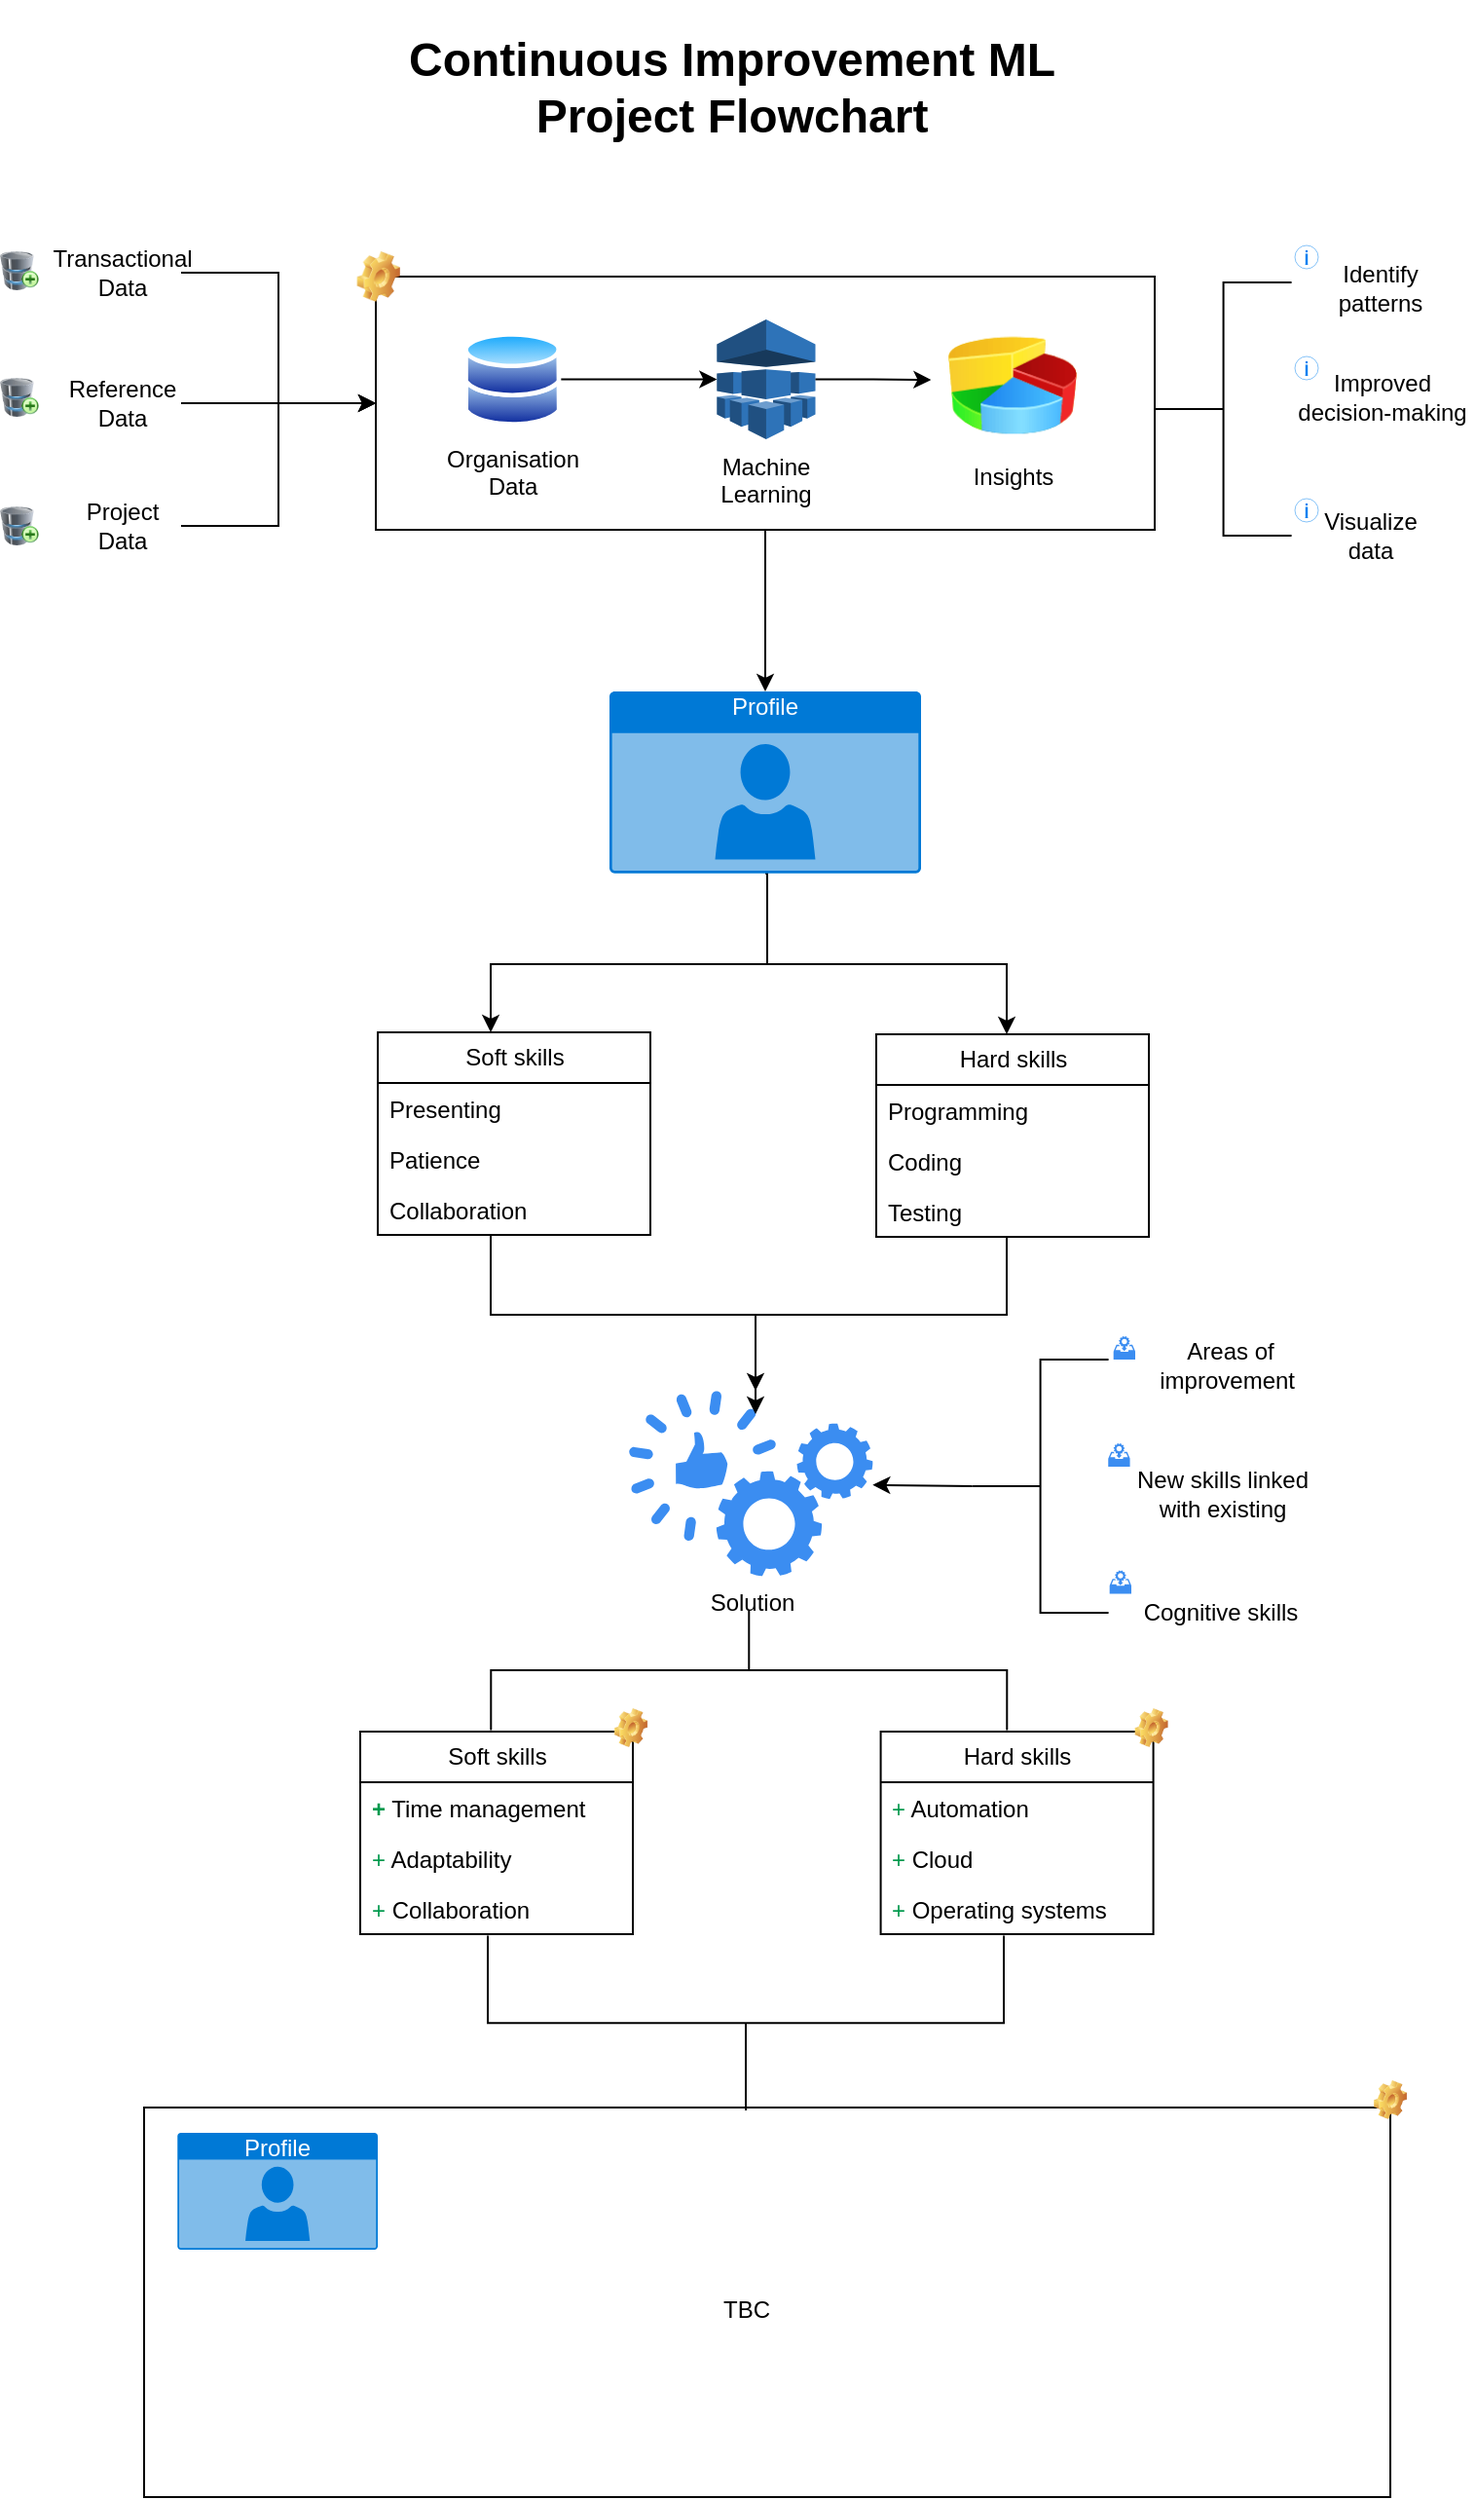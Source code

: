 <mxfile>
    <diagram name="High-Level-Flowchat" id="2YBvvXClWsGukQMizWep">
        <mxGraphModel dx="2532" dy="1582" grid="1" gridSize="10" guides="1" tooltips="1" connect="1" arrows="1" fold="1" page="1" pageScale="1" pageWidth="827" pageHeight="1169" background="#ffffff" math="0" shadow="0">
            <root>
                <mxCell id="0"/>
                <mxCell id="1" parent="0"/>
                <mxCell id="OfxfBpNntlx1tqYd5shY-1" value="" style="rounded=0;whiteSpace=wrap;html=1;fillColor=none;" parent="1" vertex="1">
                    <mxGeometry x="232" y="227" width="400" height="130" as="geometry"/>
                </mxCell>
                <mxCell id="SCWPvQQhRMh5vSyVo1Tb-8" value="&lt;h1&gt;Continuous Improvement ML Project Flowchart&lt;/h1&gt;" style="text;html=1;strokeColor=none;fillColor=none;align=center;verticalAlign=middle;whiteSpace=wrap;rounded=0;" parent="1" vertex="1">
                    <mxGeometry x="210.29" y="100" width="410" height="60" as="geometry"/>
                </mxCell>
                <mxCell id="OfxfBpNntlx1tqYd5shY-20" style="edgeStyle=orthogonalEdgeStyle;rounded=0;orthogonalLoop=1;jettySize=auto;html=1;" parent="1" source="SCWPvQQhRMh5vSyVo1Tb-9" target="OfxfBpNntlx1tqYd5shY-16" edge="1">
                    <mxGeometry relative="1" as="geometry">
                        <Array as="points">
                            <mxPoint x="433" y="580"/>
                            <mxPoint x="291" y="580"/>
                        </Array>
                    </mxGeometry>
                </mxCell>
                <mxCell id="OfxfBpNntlx1tqYd5shY-34" style="edgeStyle=orthogonalEdgeStyle;rounded=0;orthogonalLoop=1;jettySize=auto;html=1;exitX=0.5;exitY=1;exitDx=0;exitDy=0;exitPerimeter=0;" parent="1" source="SCWPvQQhRMh5vSyVo1Tb-9" target="OfxfBpNntlx1tqYd5shY-30" edge="1">
                    <mxGeometry relative="1" as="geometry">
                        <Array as="points">
                            <mxPoint x="433" y="533"/>
                            <mxPoint x="433" y="580"/>
                            <mxPoint x="556" y="580"/>
                        </Array>
                    </mxGeometry>
                </mxCell>
                <mxCell id="SCWPvQQhRMh5vSyVo1Tb-9" value="Profile" style="html=1;whiteSpace=wrap;strokeColor=none;fillColor=#0079D6;labelPosition=center;verticalLabelPosition=middle;verticalAlign=top;align=center;fontSize=12;outlineConnect=0;spacingTop=-6;fontColor=#FFFFFF;sketch=0;shape=mxgraph.sitemap.profile;" parent="1" vertex="1">
                    <mxGeometry x="352" y="440" width="160" height="93.33" as="geometry"/>
                </mxCell>
                <mxCell id="OfxfBpNntlx1tqYd5shY-2" style="edgeStyle=orthogonalEdgeStyle;rounded=0;orthogonalLoop=1;jettySize=auto;html=1;entryX=0.5;entryY=0;entryDx=0;entryDy=0;entryPerimeter=0;" parent="1" source="OfxfBpNntlx1tqYd5shY-1" target="SCWPvQQhRMh5vSyVo1Tb-9" edge="1">
                    <mxGeometry relative="1" as="geometry"/>
                </mxCell>
                <mxCell id="OfxfBpNntlx1tqYd5shY-7" style="edgeStyle=orthogonalEdgeStyle;rounded=0;orthogonalLoop=1;jettySize=auto;html=1;entryX=0;entryY=0.5;entryDx=0;entryDy=0;" parent="1" source="OfxfBpNntlx1tqYd5shY-4" target="OfxfBpNntlx1tqYd5shY-1" edge="1">
                    <mxGeometry relative="1" as="geometry"/>
                </mxCell>
                <mxCell id="OfxfBpNntlx1tqYd5shY-4" value="Transactional Data" style="text;html=1;strokeColor=none;fillColor=none;align=center;verticalAlign=middle;whiteSpace=wrap;rounded=0;" parent="1" vertex="1">
                    <mxGeometry x="72" y="210" width="60" height="30" as="geometry"/>
                </mxCell>
                <mxCell id="OfxfBpNntlx1tqYd5shY-8" style="edgeStyle=orthogonalEdgeStyle;rounded=0;orthogonalLoop=1;jettySize=auto;html=1;entryX=0;entryY=0.5;entryDx=0;entryDy=0;" parent="1" source="OfxfBpNntlx1tqYd5shY-5" target="OfxfBpNntlx1tqYd5shY-1" edge="1">
                    <mxGeometry relative="1" as="geometry"/>
                </mxCell>
                <mxCell id="OfxfBpNntlx1tqYd5shY-5" value="Reference Data" style="text;html=1;strokeColor=none;fillColor=none;align=center;verticalAlign=middle;whiteSpace=wrap;rounded=0;" parent="1" vertex="1">
                    <mxGeometry x="72" y="277" width="60" height="30" as="geometry"/>
                </mxCell>
                <mxCell id="OfxfBpNntlx1tqYd5shY-9" style="edgeStyle=orthogonalEdgeStyle;rounded=0;orthogonalLoop=1;jettySize=auto;html=1;entryX=0;entryY=0.5;entryDx=0;entryDy=0;" parent="1" source="OfxfBpNntlx1tqYd5shY-6" target="OfxfBpNntlx1tqYd5shY-1" edge="1">
                    <mxGeometry relative="1" as="geometry"/>
                </mxCell>
                <mxCell id="OfxfBpNntlx1tqYd5shY-6" value="Project&lt;br&gt;Data" style="text;html=1;strokeColor=none;fillColor=none;align=center;verticalAlign=middle;whiteSpace=wrap;rounded=0;" parent="1" vertex="1">
                    <mxGeometry x="72" y="340" width="60" height="30" as="geometry"/>
                </mxCell>
                <mxCell id="OfxfBpNntlx1tqYd5shY-16" value="Soft skills" style="swimlane;fontStyle=0;childLayout=stackLayout;horizontal=1;startSize=26;fillColor=none;horizontalStack=0;resizeParent=1;resizeParentMax=0;resizeLast=0;collapsible=1;marginBottom=0;html=1;" parent="1" vertex="1">
                    <mxGeometry x="233" y="615" width="140" height="104" as="geometry"/>
                </mxCell>
                <mxCell id="OfxfBpNntlx1tqYd5shY-17" value="Presenting" style="text;strokeColor=none;fillColor=none;align=left;verticalAlign=top;spacingLeft=4;spacingRight=4;overflow=hidden;rotatable=0;points=[[0,0.5],[1,0.5]];portConstraint=eastwest;whiteSpace=wrap;html=1;" parent="OfxfBpNntlx1tqYd5shY-16" vertex="1">
                    <mxGeometry y="26" width="140" height="26" as="geometry"/>
                </mxCell>
                <mxCell id="OfxfBpNntlx1tqYd5shY-19" value="Patience" style="text;strokeColor=none;fillColor=none;align=left;verticalAlign=top;spacingLeft=4;spacingRight=4;overflow=hidden;rotatable=0;points=[[0,0.5],[1,0.5]];portConstraint=eastwest;whiteSpace=wrap;html=1;" parent="OfxfBpNntlx1tqYd5shY-16" vertex="1">
                    <mxGeometry y="52" width="140" height="26" as="geometry"/>
                </mxCell>
                <mxCell id="OfxfBpNntlx1tqYd5shY-18" value="Collaboration" style="text;strokeColor=none;fillColor=none;align=left;verticalAlign=top;spacingLeft=4;spacingRight=4;overflow=hidden;rotatable=0;points=[[0,0.5],[1,0.5]];portConstraint=eastwest;whiteSpace=wrap;html=1;" parent="OfxfBpNntlx1tqYd5shY-16" vertex="1">
                    <mxGeometry y="78" width="140" height="26" as="geometry"/>
                </mxCell>
                <mxCell id="OfxfBpNntlx1tqYd5shY-30" value="&lt;div&gt;Hard skills&lt;/div&gt;" style="swimlane;fontStyle=0;childLayout=stackLayout;horizontal=1;startSize=26;fillColor=none;horizontalStack=0;resizeParent=1;resizeParentMax=0;resizeLast=0;collapsible=1;marginBottom=0;html=1;" parent="1" vertex="1">
                    <mxGeometry x="489" y="616" width="140" height="104" as="geometry"/>
                </mxCell>
                <mxCell id="OfxfBpNntlx1tqYd5shY-31" value="Programming" style="text;strokeColor=none;fillColor=none;align=left;verticalAlign=top;spacingLeft=4;spacingRight=4;overflow=hidden;rotatable=0;points=[[0,0.5],[1,0.5]];portConstraint=eastwest;whiteSpace=wrap;html=1;" parent="OfxfBpNntlx1tqYd5shY-30" vertex="1">
                    <mxGeometry y="26" width="140" height="26" as="geometry"/>
                </mxCell>
                <mxCell id="OfxfBpNntlx1tqYd5shY-32" value="Coding" style="text;strokeColor=none;fillColor=none;align=left;verticalAlign=top;spacingLeft=4;spacingRight=4;overflow=hidden;rotatable=0;points=[[0,0.5],[1,0.5]];portConstraint=eastwest;whiteSpace=wrap;html=1;" parent="OfxfBpNntlx1tqYd5shY-30" vertex="1">
                    <mxGeometry y="52" width="140" height="26" as="geometry"/>
                </mxCell>
                <mxCell id="OfxfBpNntlx1tqYd5shY-33" value="Testing" style="text;strokeColor=none;fillColor=none;align=left;verticalAlign=top;spacingLeft=4;spacingRight=4;overflow=hidden;rotatable=0;points=[[0,0.5],[1,0.5]];portConstraint=eastwest;whiteSpace=wrap;html=1;" parent="OfxfBpNntlx1tqYd5shY-30" vertex="1">
                    <mxGeometry y="78" width="140" height="26" as="geometry"/>
                </mxCell>
                <mxCell id="OfxfBpNntlx1tqYd5shY-35" value="Solution" style="sketch=0;html=1;aspect=fixed;strokeColor=none;shadow=0;fillColor=#3B8DF1;verticalAlign=top;labelPosition=center;verticalLabelPosition=bottom;shape=mxgraph.gcp2.capabilities" parent="1" vertex="1">
                    <mxGeometry x="362" y="799" width="125.29" height="95.22" as="geometry"/>
                </mxCell>
                <mxCell id="OfxfBpNntlx1tqYd5shY-36" style="edgeStyle=orthogonalEdgeStyle;rounded=0;orthogonalLoop=1;jettySize=auto;html=1;" parent="1" source="OfxfBpNntlx1tqYd5shY-16" target="OfxfBpNntlx1tqYd5shY-35" edge="1">
                    <mxGeometry relative="1" as="geometry">
                        <Array as="points">
                            <mxPoint x="291" y="760"/>
                            <mxPoint x="427" y="760"/>
                        </Array>
                    </mxGeometry>
                </mxCell>
                <mxCell id="OfxfBpNntlx1tqYd5shY-37" style="edgeStyle=orthogonalEdgeStyle;rounded=0;orthogonalLoop=1;jettySize=auto;html=1;" parent="1" source="OfxfBpNntlx1tqYd5shY-30" edge="1">
                    <mxGeometry relative="1" as="geometry">
                        <mxPoint x="427" y="811" as="targetPoint"/>
                        <Array as="points">
                            <mxPoint x="556" y="760"/>
                            <mxPoint x="427" y="760"/>
                        </Array>
                    </mxGeometry>
                </mxCell>
                <mxCell id="17" value="Identify patterns" style="text;html=1;strokeColor=none;fillColor=none;align=center;verticalAlign=middle;whiteSpace=wrap;rounded=0;" parent="1" vertex="1">
                    <mxGeometry x="718" y="218" width="60" height="30" as="geometry"/>
                </mxCell>
                <mxCell id="18" value="Improved decision-making" style="text;html=1;strokeColor=none;fillColor=none;align=center;verticalAlign=middle;whiteSpace=wrap;rounded=0;" parent="1" vertex="1">
                    <mxGeometry x="702" y="274" width="94" height="30" as="geometry"/>
                </mxCell>
                <mxCell id="20" value="Visualize data" style="text;html=1;strokeColor=none;fillColor=none;align=center;verticalAlign=middle;whiteSpace=wrap;rounded=0;" parent="1" vertex="1">
                    <mxGeometry x="713" y="345" width="60" height="30" as="geometry"/>
                </mxCell>
                <mxCell id="22" value="" style="strokeWidth=1;html=1;shape=mxgraph.flowchart.annotation_2;align=left;labelPosition=right;pointerEvents=1;shadow=0;" parent="1" vertex="1">
                    <mxGeometry x="632.29" y="230" width="70" height="130" as="geometry"/>
                </mxCell>
                <mxCell id="23" value="" style="html=1;verticalLabelPosition=bottom;labelBackgroundColor=#ffffff;verticalAlign=top;shadow=0;dashed=0;strokeWidth=2;shape=mxgraph.ios7.misc.info;strokeColor=#0080f0;sketch=0;" parent="1" vertex="1">
                    <mxGeometry x="704" y="211" width="12" height="12" as="geometry"/>
                </mxCell>
                <mxCell id="24" value="" style="html=1;verticalLabelPosition=bottom;labelBackgroundColor=#ffffff;verticalAlign=top;shadow=0;dashed=0;strokeWidth=2;shape=mxgraph.ios7.misc.info;strokeColor=#0080f0;sketch=0;" parent="1" vertex="1">
                    <mxGeometry x="704" y="268" width="12" height="12" as="geometry"/>
                </mxCell>
                <mxCell id="25" value="" style="html=1;verticalLabelPosition=bottom;labelBackgroundColor=#ffffff;verticalAlign=top;shadow=0;dashed=0;strokeWidth=2;shape=mxgraph.ios7.misc.info;strokeColor=#0080f0;sketch=0;" parent="1" vertex="1">
                    <mxGeometry x="704" y="341" width="12" height="12" as="geometry"/>
                </mxCell>
                <mxCell id="28" value="" style="image;html=1;image=img/lib/clip_art/computers/Database_Add_128x128.png;shadow=0;sketch=0;strokeWidth=1;" parent="1" vertex="1">
                    <mxGeometry x="39" y="214" width="20" height="20" as="geometry"/>
                </mxCell>
                <mxCell id="29" value="" style="image;html=1;image=img/lib/clip_art/computers/Database_Add_128x128.png;shadow=0;sketch=0;strokeWidth=1;" parent="1" vertex="1">
                    <mxGeometry x="39" y="279" width="20" height="20" as="geometry"/>
                </mxCell>
                <mxCell id="30" value="" style="image;html=1;image=img/lib/clip_art/computers/Database_Add_128x128.png;shadow=0;sketch=0;strokeWidth=1;" parent="1" vertex="1">
                    <mxGeometry x="39" y="345" width="20" height="20" as="geometry"/>
                </mxCell>
                <mxCell id="OfxfBpNntlx1tqYd5shY-15" value="" style="shape=image;html=1;verticalLabelPosition=bottom;verticalAlign=top;imageAspect=1;aspect=fixed;image=img/clipart/Gear_128x128.png" parent="1" vertex="1">
                    <mxGeometry x="222.29" y="214" width="22.17" height="26" as="geometry"/>
                </mxCell>
                <mxCell id="SCWPvQQhRMh5vSyVo1Tb-1" value="Organisation&lt;br&gt;Data" style="image;aspect=fixed;perimeter=ellipsePerimeter;html=1;align=center;shadow=0;dashed=0;spacingTop=3;image=img/lib/active_directory/databases.svg;labelBackgroundColor=none;" parent="1" vertex="1">
                    <mxGeometry x="277.16" y="255.25" width="50" height="49" as="geometry"/>
                </mxCell>
                <mxCell id="SCWPvQQhRMh5vSyVo1Tb-3" value="Machine&lt;br&gt;Learning" style="outlineConnect=0;dashed=0;verticalLabelPosition=bottom;verticalAlign=top;align=center;html=1;shape=mxgraph.aws3.machine_learning;fillColor=#2E73B8;gradientColor=none;" parent="1" vertex="1">
                    <mxGeometry x="407.16" y="249" width="50.59" height="61.5" as="geometry"/>
                </mxCell>
                <mxCell id="SCWPvQQhRMh5vSyVo1Tb-2" style="edgeStyle=orthogonalEdgeStyle;rounded=0;orthogonalLoop=1;jettySize=auto;html=1;entryX=0;entryY=0.5;entryDx=0;entryDy=0;entryPerimeter=0;" parent="1" source="SCWPvQQhRMh5vSyVo1Tb-1" target="SCWPvQQhRMh5vSyVo1Tb-3" edge="1">
                    <mxGeometry relative="1" as="geometry">
                        <mxPoint x="407.16" y="280.25" as="targetPoint"/>
                    </mxGeometry>
                </mxCell>
                <mxCell id="SCWPvQQhRMh5vSyVo1Tb-5" style="edgeStyle=orthogonalEdgeStyle;rounded=0;orthogonalLoop=1;jettySize=auto;html=1;entryX=0;entryY=0.5;entryDx=0;entryDy=0;" parent="1" source="SCWPvQQhRMh5vSyVo1Tb-3" edge="1">
                    <mxGeometry relative="1" as="geometry">
                        <mxPoint x="517.16" y="280.0" as="targetPoint"/>
                    </mxGeometry>
                </mxCell>
                <mxCell id="32" value="Soft skills" style="swimlane;fontStyle=0;childLayout=stackLayout;horizontal=1;startSize=26;fillColor=none;horizontalStack=0;resizeParent=1;resizeParentMax=0;resizeLast=0;collapsible=1;marginBottom=0;html=1;" vertex="1" parent="1">
                    <mxGeometry x="224" y="974" width="140" height="104" as="geometry"/>
                </mxCell>
                <mxCell id="33" value="&lt;font color=&quot;#00994d&quot;&gt;&lt;b&gt;+&lt;/b&gt;&lt;/font&gt; Time management" style="text;strokeColor=none;fillColor=none;align=left;verticalAlign=top;spacingLeft=4;spacingRight=4;overflow=hidden;rotatable=0;points=[[0,0.5],[1,0.5]];portConstraint=eastwest;whiteSpace=wrap;html=1;" vertex="1" parent="32">
                    <mxGeometry y="26" width="140" height="26" as="geometry"/>
                </mxCell>
                <mxCell id="34" value="&lt;font color=&quot;#00994d&quot;&gt;+&lt;/font&gt; Adaptability" style="text;strokeColor=none;fillColor=none;align=left;verticalAlign=top;spacingLeft=4;spacingRight=4;overflow=hidden;rotatable=0;points=[[0,0.5],[1,0.5]];portConstraint=eastwest;whiteSpace=wrap;html=1;" vertex="1" parent="32">
                    <mxGeometry y="52" width="140" height="26" as="geometry"/>
                </mxCell>
                <mxCell id="35" value="&lt;font color=&quot;#00994d&quot;&gt;+&lt;/font&gt; Collaboration" style="text;strokeColor=none;fillColor=none;align=left;verticalAlign=top;spacingLeft=4;spacingRight=4;overflow=hidden;rotatable=0;points=[[0,0.5],[1,0.5]];portConstraint=eastwest;whiteSpace=wrap;html=1;" vertex="1" parent="32">
                    <mxGeometry y="78" width="140" height="26" as="geometry"/>
                </mxCell>
                <mxCell id="36" value="&lt;div&gt;Hard skills&lt;/div&gt;" style="swimlane;fontStyle=0;childLayout=stackLayout;horizontal=1;startSize=26;fillColor=none;horizontalStack=0;resizeParent=1;resizeParentMax=0;resizeLast=0;collapsible=1;marginBottom=0;html=1;" vertex="1" parent="1">
                    <mxGeometry x="491.29" y="974" width="140" height="104" as="geometry"/>
                </mxCell>
                <mxCell id="37" value="&lt;font color=&quot;#00994d&quot;&gt;+&lt;/font&gt; Automation" style="text;strokeColor=none;fillColor=none;align=left;verticalAlign=top;spacingLeft=4;spacingRight=4;overflow=hidden;rotatable=0;points=[[0,0.5],[1,0.5]];portConstraint=eastwest;whiteSpace=wrap;html=1;" vertex="1" parent="36">
                    <mxGeometry y="26" width="140" height="26" as="geometry"/>
                </mxCell>
                <mxCell id="38" value="&lt;font color=&quot;#00994d&quot;&gt;+&lt;/font&gt; Cloud" style="text;strokeColor=none;fillColor=none;align=left;verticalAlign=top;spacingLeft=4;spacingRight=4;overflow=hidden;rotatable=0;points=[[0,0.5],[1,0.5]];portConstraint=eastwest;whiteSpace=wrap;html=1;" vertex="1" parent="36">
                    <mxGeometry y="52" width="140" height="26" as="geometry"/>
                </mxCell>
                <mxCell id="39" value="&lt;font color=&quot;#00994d&quot;&gt;+&lt;/font&gt; Operating systems" style="text;strokeColor=none;fillColor=none;align=left;verticalAlign=top;spacingLeft=4;spacingRight=4;overflow=hidden;rotatable=0;points=[[0,0.5],[1,0.5]];portConstraint=eastwest;whiteSpace=wrap;html=1;" vertex="1" parent="36">
                    <mxGeometry y="78" width="140" height="26" as="geometry"/>
                </mxCell>
                <mxCell id="45" value="" style="strokeWidth=1;html=1;shape=mxgraph.flowchart.annotation_2;align=left;labelPosition=right;pointerEvents=1;rotation=90;" vertex="1" parent="1">
                    <mxGeometry x="392.85" y="810" width="61.58" height="265" as="geometry"/>
                </mxCell>
                <mxCell id="46" value="" style="image;html=1;image=img/lib/clip_art/general/Gear_128x128.png;strokeWidth=1;" vertex="1" parent="1">
                    <mxGeometry x="620.29" y="962" width="20" height="20" as="geometry"/>
                </mxCell>
                <mxCell id="47" value="" style="image;html=1;image=img/lib/clip_art/general/Gear_128x128.png;strokeWidth=1;" vertex="1" parent="1">
                    <mxGeometry x="353.0" y="962" width="20" height="20" as="geometry"/>
                </mxCell>
                <mxCell id="48" value="&lt;font color=&quot;#000000&quot;&gt;Insights&lt;/font&gt;" style="image;html=1;image=img/lib/clip_art/finance/Pie_Chart_128x128.png;strokeWidth=1;fontColor=#00994D;" vertex="1" parent="1">
                    <mxGeometry x="526" y="249.75" width="66" height="66" as="geometry"/>
                </mxCell>
                <mxCell id="50" value="" style="strokeWidth=1;html=1;shape=mxgraph.flowchart.annotation_2;align=left;labelPosition=right;pointerEvents=1;rotation=270;" vertex="1" parent="1">
                    <mxGeometry x="377.11" y="991.1" width="89.79" height="265" as="geometry"/>
                </mxCell>
                <mxCell id="51" value="" style="rounded=0;whiteSpace=wrap;html=1;fillColor=none;" vertex="1" parent="1">
                    <mxGeometry x="113" y="1167" width="640" height="200" as="geometry"/>
                </mxCell>
                <mxCell id="52" value="Profile" style="html=1;whiteSpace=wrap;strokeColor=none;fillColor=#0079D6;labelPosition=center;verticalLabelPosition=middle;verticalAlign=top;align=center;fontSize=12;outlineConnect=0;spacingTop=-6;fontColor=#FFFFFF;sketch=0;shape=mxgraph.sitemap.profile;" vertex="1" parent="1">
                    <mxGeometry x="130.14" y="1180" width="102.86" height="60" as="geometry"/>
                </mxCell>
                <mxCell id="71" value="Areas of improvement&amp;nbsp;" style="text;html=1;strokeColor=none;fillColor=none;align=center;verticalAlign=middle;whiteSpace=wrap;rounded=0;" vertex="1" parent="1">
                    <mxGeometry x="624" y="771" width="94" height="30" as="geometry"/>
                </mxCell>
                <mxCell id="72" value="New skills linked with existing" style="text;html=1;strokeColor=none;fillColor=none;align=center;verticalAlign=middle;whiteSpace=wrap;rounded=0;" vertex="1" parent="1">
                    <mxGeometry x="620.29" y="836.61" width="94" height="30" as="geometry"/>
                </mxCell>
                <mxCell id="73" value="Cognitive skills" style="text;html=1;strokeColor=none;fillColor=none;align=center;verticalAlign=middle;whiteSpace=wrap;rounded=0;" vertex="1" parent="1">
                    <mxGeometry x="619" y="898" width="94" height="30" as="geometry"/>
                </mxCell>
                <mxCell id="80" style="edgeStyle=none;html=1;exitX=0;exitY=0.5;exitDx=0;exitDy=0;exitPerimeter=0;entryX=0.999;entryY=0.508;entryDx=0;entryDy=0;entryPerimeter=0;fontColor=#000000;" edge="1" parent="1" source="74" target="OfxfBpNntlx1tqYd5shY-35">
                    <mxGeometry relative="1" as="geometry"/>
                </mxCell>
                <mxCell id="74" value="" style="strokeWidth=1;html=1;shape=mxgraph.flowchart.annotation_2;align=left;labelPosition=right;pointerEvents=1;shadow=0;" vertex="1" parent="1">
                    <mxGeometry x="538.29" y="783" width="70" height="130" as="geometry"/>
                </mxCell>
                <mxCell id="81" value="" style="sketch=0;html=1;aspect=fixed;strokeColor=none;shadow=0;align=center;verticalAlign=top;fillColor=#3B8DF1;shape=mxgraph.gcp2.data_access;strokeWidth=1;fontColor=#000000;" vertex="1" parent="1">
                    <mxGeometry x="610.84" y="771" width="11.16" height="12" as="geometry"/>
                </mxCell>
                <mxCell id="82" value="" style="sketch=0;html=1;aspect=fixed;strokeColor=none;shadow=0;align=center;verticalAlign=top;fillColor=#3B8DF1;shape=mxgraph.gcp2.data_access;strokeWidth=1;fontColor=#000000;" vertex="1" parent="1">
                    <mxGeometry x="608.13" y="826" width="11.16" height="12" as="geometry"/>
                </mxCell>
                <mxCell id="83" value="" style="sketch=0;html=1;aspect=fixed;strokeColor=none;shadow=0;align=center;verticalAlign=top;fillColor=#3B8DF1;shape=mxgraph.gcp2.data_access;strokeWidth=1;fontColor=#000000;" vertex="1" parent="1">
                    <mxGeometry x="608.84" y="891.22" width="11.16" height="12" as="geometry"/>
                </mxCell>
                <mxCell id="84" value="TBC" style="text;html=1;align=center;verticalAlign=middle;resizable=0;points=[];autosize=1;strokeColor=none;fillColor=none;fontColor=#000000;" vertex="1" parent="1">
                    <mxGeometry x="397.01" y="1256.1" width="50" height="30" as="geometry"/>
                </mxCell>
                <mxCell id="85" value="" style="image;html=1;image=img/lib/clip_art/general/Gear_128x128.png;strokeWidth=1;" vertex="1" parent="1">
                    <mxGeometry x="743" y="1153" width="20" height="20" as="geometry"/>
                </mxCell>
            </root>
        </mxGraphModel>
    </diagram>
</mxfile>